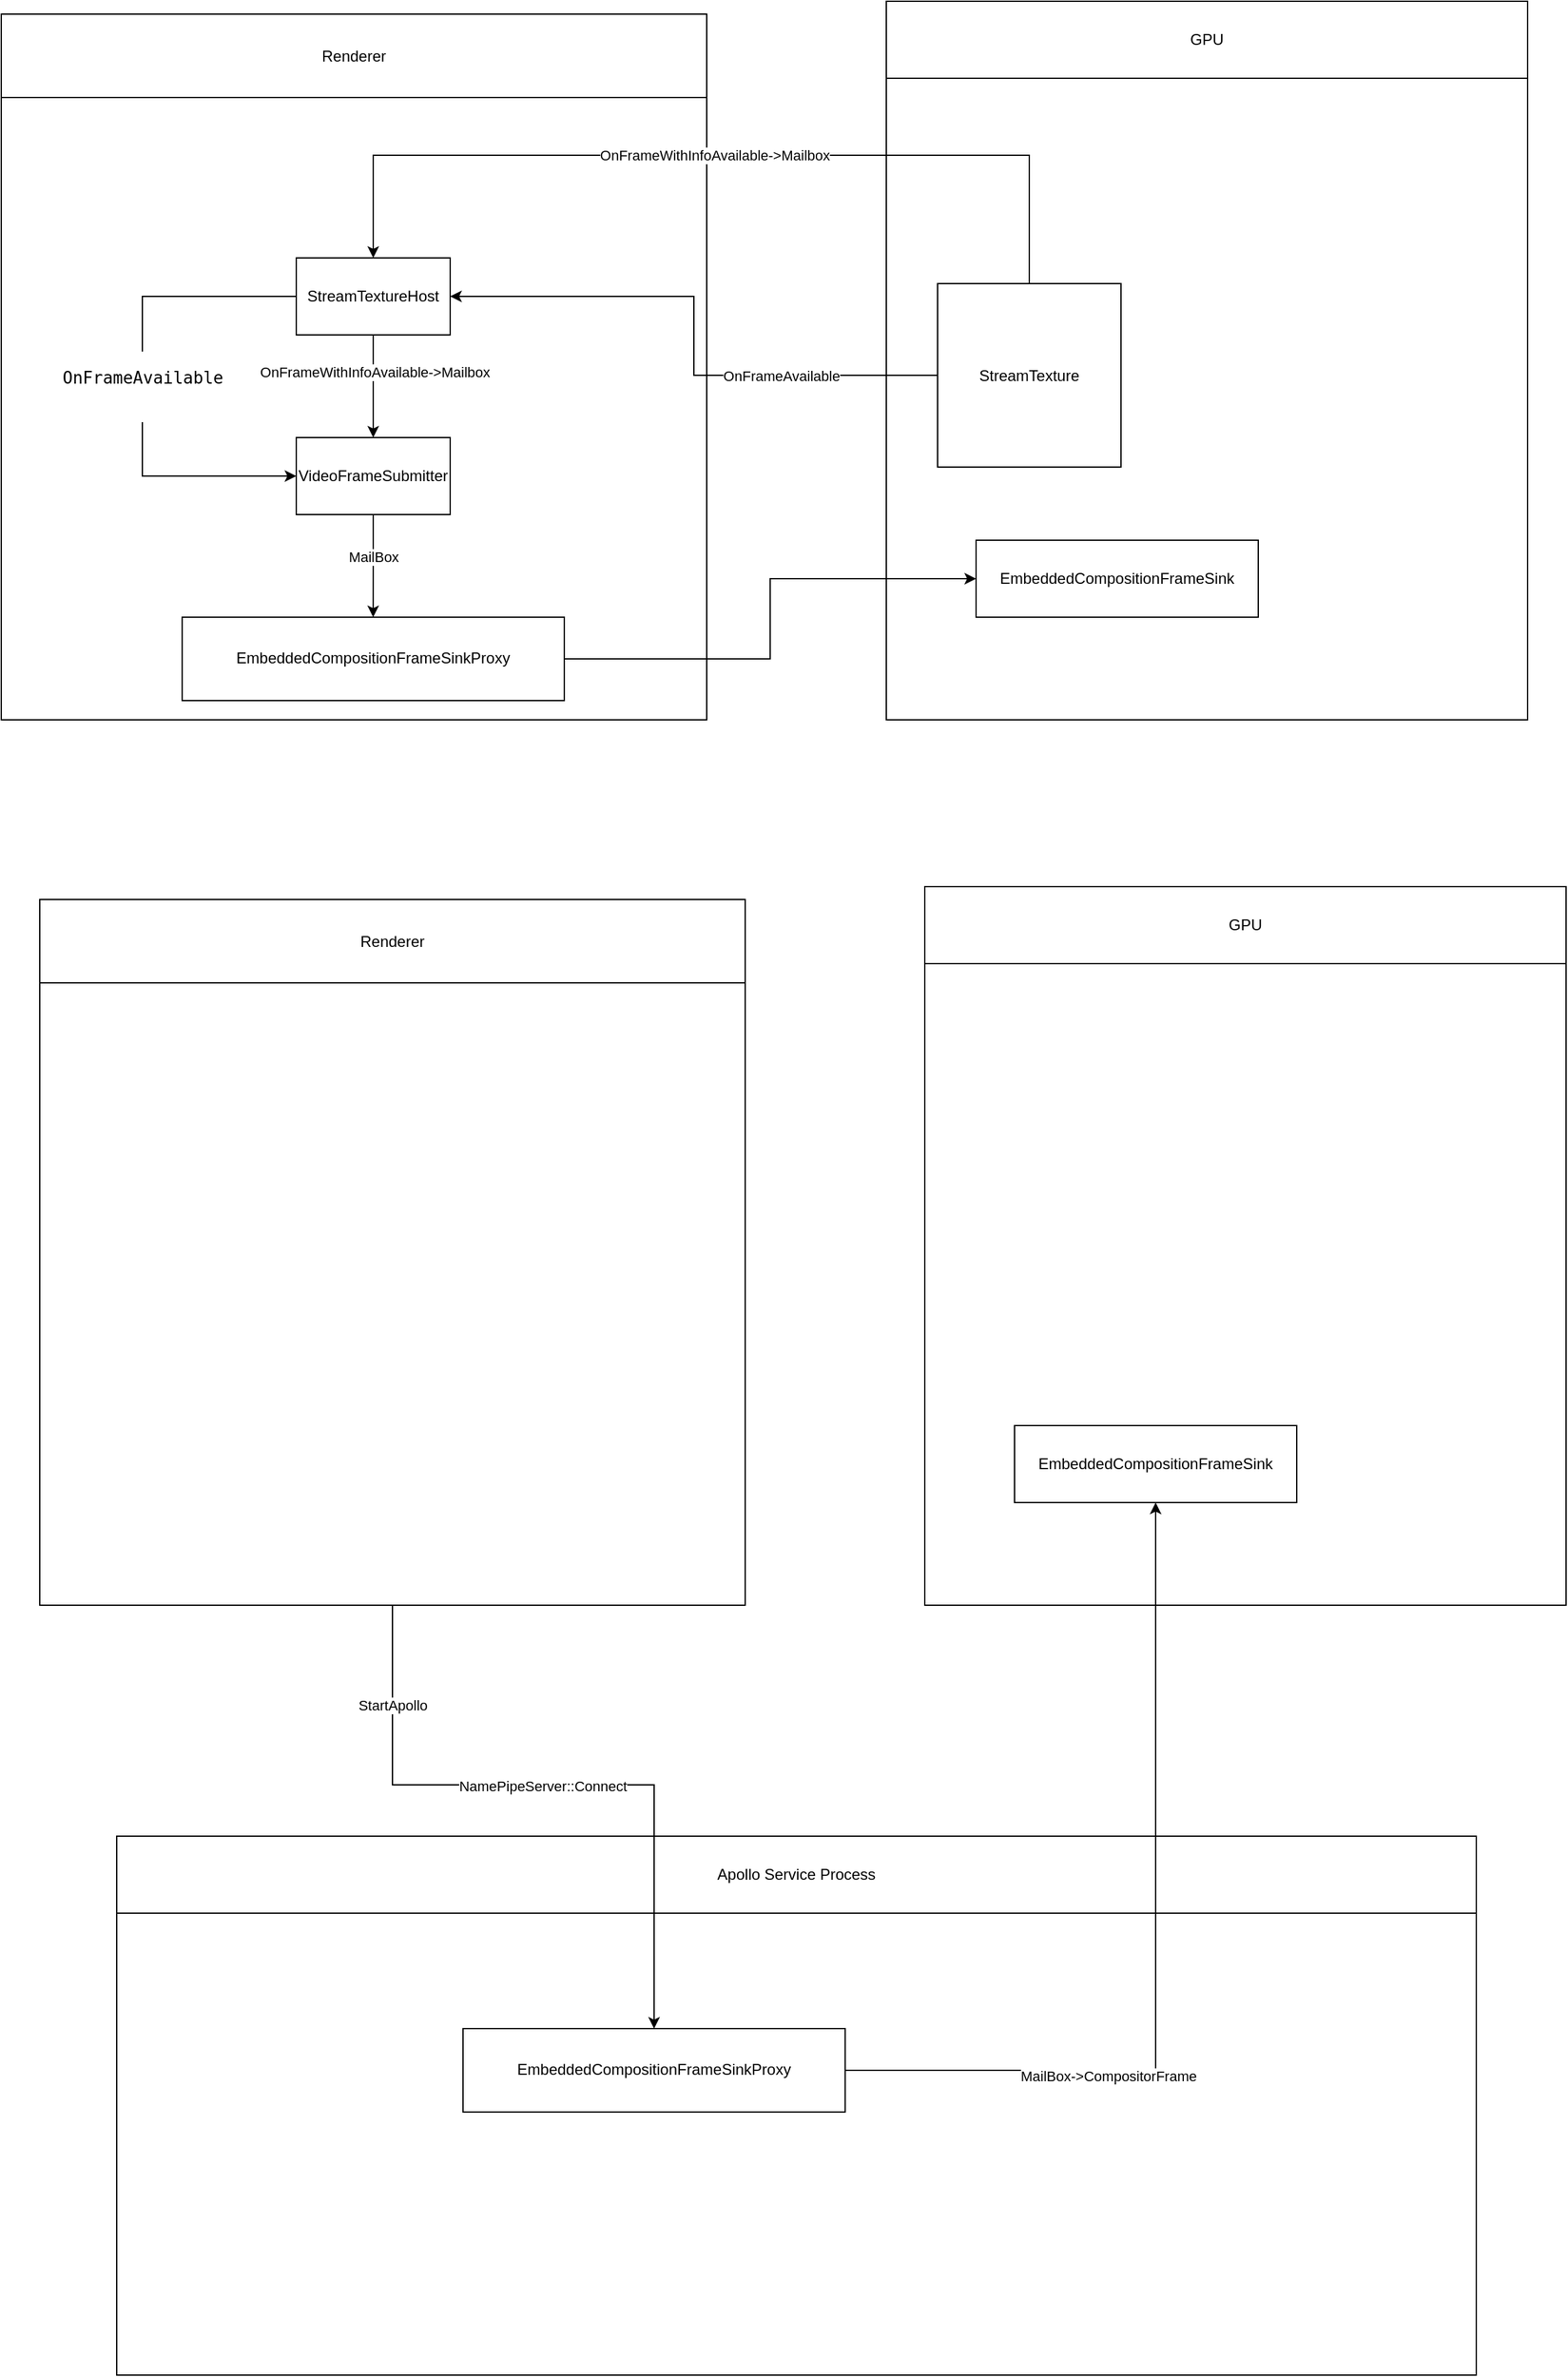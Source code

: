 <mxfile version="24.7.12">
  <diagram name="第 1 页" id="LiPbOftGQbgrzLmKm-nx">
    <mxGraphModel dx="2066" dy="1109" grid="1" gridSize="10" guides="1" tooltips="1" connect="1" arrows="1" fold="1" page="1" pageScale="1" pageWidth="827" pageHeight="1169" math="0" shadow="0">
      <root>
        <mxCell id="0" />
        <mxCell id="1" parent="0" />
        <mxCell id="ApiQ-BtPgv3KfkFpJTZq-10" value="" style="group" vertex="1" connectable="0" parent="1">
          <mxGeometry x="120" y="350" width="550" height="550" as="geometry" />
        </mxCell>
        <mxCell id="ApiQ-BtPgv3KfkFpJTZq-8" value="" style="whiteSpace=wrap;html=1;aspect=fixed;align=left;" vertex="1" parent="ApiQ-BtPgv3KfkFpJTZq-10">
          <mxGeometry width="550" height="550" as="geometry" />
        </mxCell>
        <mxCell id="ApiQ-BtPgv3KfkFpJTZq-9" value="Renderer" style="rounded=0;whiteSpace=wrap;html=1;" vertex="1" parent="ApiQ-BtPgv3KfkFpJTZq-10">
          <mxGeometry width="550" height="65" as="geometry" />
        </mxCell>
        <mxCell id="ApiQ-BtPgv3KfkFpJTZq-16" value="EmbeddedCompositionFrameSinkProxy" style="whiteSpace=wrap;html=1;rounded=0;" vertex="1" parent="ApiQ-BtPgv3KfkFpJTZq-10">
          <mxGeometry x="141.043" y="469.997" width="297.917" height="65" as="geometry" />
        </mxCell>
        <mxCell id="ApiQ-BtPgv3KfkFpJTZq-3" value="" style="edgeStyle=orthogonalEdgeStyle;rounded=0;orthogonalLoop=1;jettySize=auto;html=1;" edge="1" parent="1" source="ApiQ-BtPgv3KfkFpJTZq-1" target="ApiQ-BtPgv3KfkFpJTZq-2">
          <mxGeometry relative="1" as="geometry" />
        </mxCell>
        <mxCell id="ApiQ-BtPgv3KfkFpJTZq-4" value="OnFrameWithInfoAvailable-&amp;gt;Mailbox" style="edgeLabel;html=1;align=center;verticalAlign=middle;resizable=0;points=[];" vertex="1" connectable="0" parent="ApiQ-BtPgv3KfkFpJTZq-3">
          <mxGeometry x="-0.275" y="1" relative="1" as="geometry">
            <mxPoint as="offset" />
          </mxGeometry>
        </mxCell>
        <UserObject label="&#xa;&lt;a style=&quot;margin: 0px; padding: 0px; box-sizing: border-box; border-color: var(--border); color: inherit; text-decoration: none; font-family: monospace; font-size: medium; font-style: normal; font-variant-ligatures: normal; font-variant-caps: normal; font-weight: 400; letter-spacing: normal; orphans: 2; text-align: start; text-indent: 0px; text-transform: none; widows: 2; word-spacing: 0px; -webkit-text-stroke-width: 0px; white-space: pre; background-color: rgb(255, 255, 255);&quot; data-key=&quot;89&quot; href=&quot;https://source.chromium.org/chromium/chromium/src/+/main:content/renderer/media/android/stream_texture_factory.cc;drc=a150b50c0ff706af12c449c7fccd3cf2745e2061;bpv=1;bpt=1;l=84?gsn=OnFrameAvailable&amp;amp;gs=KYTHE%3A%2F%2Fkythe%3A%2F%2Fchromium.googlesource.com%2Fcodesearch%2Fchromium%2Fsrc%2F%2Fmain%3Flang%3Dc%252B%252B%3Fpath%3Dcontent%2Frenderer%2Fmedia%2Fandroid%2Fstream_texture_factory.cc%23bQwde8pxGFe8QK5NosUgznehglTQKpOsqDOtcCwnv28&quot; class=&quot;xrefs-decoration&quot;&gt;OnFrameAvailable&lt;/a&gt;&#xa;&#xa;" link="&#xa;&lt;a style=&quot;margin: 0px; padding: 0px; box-sizing: border-box; border-color: var(--border); color: inherit; text-decoration: none; font-family: monospace; font-size: medium; font-style: normal; font-variant-ligatures: normal; font-variant-caps: normal; font-weight: 400; letter-spacing: normal; orphans: 2; text-align: start; text-indent: 0px; text-transform: none; widows: 2; word-spacing: 0px; -webkit-text-stroke-width: 0px; white-space: pre; background-color: rgb(255, 255, 255);&quot; data-key=&quot;89&quot; href=&quot;https://source.chromium.org/chromium/chromium/src/+/main:content/renderer/media/android/stream_texture_factory.cc;drc=a150b50c0ff706af12c449c7fccd3cf2745e2061;bpv=1;bpt=1;l=84?gsn=OnFrameAvailable&amp;amp;gs=KYTHE%3A%2F%2Fkythe%3A%2F%2Fchromium.googlesource.com%2Fcodesearch%2Fchromium%2Fsrc%2F%2Fmain%3Flang%3Dc%252B%252B%3Fpath%3Dcontent%2Frenderer%2Fmedia%2Fandroid%2Fstream_texture_factory.cc%23bQwde8pxGFe8QK5NosUgznehglTQKpOsqDOtcCwnv28&quot; class=&quot;xrefs-decoration&quot;&gt;OnFrameAvailable&lt;/a&gt;&#xa;&#xa;" id="ApiQ-BtPgv3KfkFpJTZq-5">
          <mxCell style="edgeStyle=elbowEdgeStyle;rounded=0;orthogonalLoop=1;jettySize=auto;html=1;entryX=0;entryY=0.5;entryDx=0;entryDy=0;elbow=vertical;" edge="1" parent="1" source="ApiQ-BtPgv3KfkFpJTZq-1" target="ApiQ-BtPgv3KfkFpJTZq-2">
            <mxGeometry relative="1" as="geometry">
              <mxPoint x="260" y="690" as="targetPoint" />
              <Array as="points">
                <mxPoint x="230" y="640" />
              </Array>
              <mxPoint as="offset" />
            </mxGeometry>
          </mxCell>
        </UserObject>
        <mxCell id="ApiQ-BtPgv3KfkFpJTZq-1" value="StreamTextureHost" style="rounded=0;whiteSpace=wrap;html=1;" vertex="1" parent="1">
          <mxGeometry x="350" y="540" width="120" height="60" as="geometry" />
        </mxCell>
        <mxCell id="ApiQ-BtPgv3KfkFpJTZq-17" value="" style="edgeStyle=orthogonalEdgeStyle;rounded=0;orthogonalLoop=1;jettySize=auto;html=1;" edge="1" parent="1" source="ApiQ-BtPgv3KfkFpJTZq-2" target="ApiQ-BtPgv3KfkFpJTZq-16">
          <mxGeometry relative="1" as="geometry" />
        </mxCell>
        <mxCell id="ApiQ-BtPgv3KfkFpJTZq-20" value="MailBox" style="edgeLabel;html=1;align=center;verticalAlign=middle;resizable=0;points=[];" vertex="1" connectable="0" parent="ApiQ-BtPgv3KfkFpJTZq-17">
          <mxGeometry x="-0.192" relative="1" as="geometry">
            <mxPoint as="offset" />
          </mxGeometry>
        </mxCell>
        <mxCell id="ApiQ-BtPgv3KfkFpJTZq-2" value="VideoFrameSubmitter" style="whiteSpace=wrap;html=1;rounded=0;" vertex="1" parent="1">
          <mxGeometry x="350" y="680" width="120" height="60" as="geometry" />
        </mxCell>
        <mxCell id="ApiQ-BtPgv3KfkFpJTZq-21" value="" style="rounded=0;whiteSpace=wrap;html=1;" vertex="1" parent="1">
          <mxGeometry x="810" y="340" width="500" height="560" as="geometry" />
        </mxCell>
        <mxCell id="ApiQ-BtPgv3KfkFpJTZq-22" value="GPU" style="rounded=0;whiteSpace=wrap;html=1;" vertex="1" parent="1">
          <mxGeometry x="810" y="340" width="500" height="60" as="geometry" />
        </mxCell>
        <mxCell id="ApiQ-BtPgv3KfkFpJTZq-11" value="StreamTexture" style="whiteSpace=wrap;html=1;aspect=fixed;" vertex="1" parent="1">
          <mxGeometry x="850" y="560" width="143" height="143" as="geometry" />
        </mxCell>
        <mxCell id="ApiQ-BtPgv3KfkFpJTZq-18" value="EmbeddedCompositionFrameSink" style="whiteSpace=wrap;html=1;rounded=0;" vertex="1" parent="1">
          <mxGeometry x="880" y="760" width="220" height="60" as="geometry" />
        </mxCell>
        <UserObject label="OnFrameWithInfoAvailable-&amp;gt;Mailbox" link="&#xa;&lt;a style=&quot;forced-color-adjust: none; font-style: normal; font-variant-ligatures: normal; font-variant-caps: normal; font-weight: 400; letter-spacing: normal; orphans: 2; text-indent: 0px; text-transform: none; widows: 2; word-spacing: 0px; -webkit-text-stroke-width: 0px; white-space: pre; margin: 0px; padding: 0px; box-sizing: border-box; border-color: var(--border); text-decoration-line: none; font-family: monospace; font-size: medium; text-align: start;&quot; data-key=&quot;98&quot; href=&quot;https://source.chromium.org/chromium/chromium/src/+/main:content/renderer/media/android/stream_texture_factory.cc;drc=a150b50c0ff706af12c449c7fccd3cf2745e2061;bpv=1;bpt=1;l=90?gsn=OnFrameWithInfoAvailable&amp;amp;gs=KYTHE%3A%2F%2Fkythe%3A%2F%2Fchromium.googlesource.com%2Fcodesearch%2Fchromium%2Fsrc%2F%2Fmain%3Flang%3Dc%252B%252B%3Fpath%3Dcontent%2Frenderer%2Fmedia%2Fandroid%2Fstream_texture_factory.cc%23hpruNQi7dIm3cVIG2UPgs3AazQhBx6SGE2KFzJ-yTng&quot; class=&quot;xrefs-decoration&quot;&gt;OnFrameWithInfoAvailable&lt;/a&gt;&#xa;&#xa;" id="ApiQ-BtPgv3KfkFpJTZq-13">
          <mxCell style="edgeStyle=elbowEdgeStyle;rounded=0;orthogonalLoop=1;jettySize=auto;html=1;elbow=vertical;" edge="1" parent="1" source="ApiQ-BtPgv3KfkFpJTZq-11" target="ApiQ-BtPgv3KfkFpJTZq-1">
            <mxGeometry relative="1" as="geometry">
              <mxPoint x="860" y="450" as="targetPoint" />
              <Array as="points">
                <mxPoint x="640" y="460" />
              </Array>
            </mxGeometry>
          </mxCell>
        </UserObject>
        <mxCell id="ApiQ-BtPgv3KfkFpJTZq-19" value="" style="edgeStyle=orthogonalEdgeStyle;rounded=0;orthogonalLoop=1;jettySize=auto;html=1;" edge="1" parent="1" source="ApiQ-BtPgv3KfkFpJTZq-16" target="ApiQ-BtPgv3KfkFpJTZq-18">
          <mxGeometry relative="1" as="geometry" />
        </mxCell>
        <mxCell id="ApiQ-BtPgv3KfkFpJTZq-12" style="edgeStyle=orthogonalEdgeStyle;rounded=0;orthogonalLoop=1;jettySize=auto;html=1;" edge="1" parent="1" source="ApiQ-BtPgv3KfkFpJTZq-11" target="ApiQ-BtPgv3KfkFpJTZq-1">
          <mxGeometry relative="1" as="geometry" />
        </mxCell>
        <mxCell id="ApiQ-BtPgv3KfkFpJTZq-15" value="OnFrameAvailable" style="edgeLabel;html=1;align=center;verticalAlign=middle;resizable=0;points=[];" vertex="1" connectable="0" parent="ApiQ-BtPgv3KfkFpJTZq-12">
          <mxGeometry x="-0.444" y="1" relative="1" as="geometry">
            <mxPoint y="-1" as="offset" />
          </mxGeometry>
        </mxCell>
        <mxCell id="ApiQ-BtPgv3KfkFpJTZq-23" value="" style="group" vertex="1" connectable="0" parent="1">
          <mxGeometry x="150" y="1040" width="550" height="550" as="geometry" />
        </mxCell>
        <mxCell id="ApiQ-BtPgv3KfkFpJTZq-24" value="" style="whiteSpace=wrap;html=1;aspect=fixed;align=left;" vertex="1" parent="ApiQ-BtPgv3KfkFpJTZq-23">
          <mxGeometry width="550" height="550" as="geometry" />
        </mxCell>
        <mxCell id="ApiQ-BtPgv3KfkFpJTZq-25" value="Renderer" style="rounded=0;whiteSpace=wrap;html=1;" vertex="1" parent="ApiQ-BtPgv3KfkFpJTZq-23">
          <mxGeometry width="550" height="65" as="geometry" />
        </mxCell>
        <mxCell id="ApiQ-BtPgv3KfkFpJTZq-34" value="" style="rounded=0;whiteSpace=wrap;html=1;" vertex="1" parent="1">
          <mxGeometry x="840" y="1030" width="500" height="560" as="geometry" />
        </mxCell>
        <mxCell id="ApiQ-BtPgv3KfkFpJTZq-35" value="GPU" style="rounded=0;whiteSpace=wrap;html=1;" vertex="1" parent="1">
          <mxGeometry x="840" y="1030" width="500" height="60" as="geometry" />
        </mxCell>
        <mxCell id="ApiQ-BtPgv3KfkFpJTZq-37" value="EmbeddedCompositionFrameSink" style="whiteSpace=wrap;html=1;rounded=0;" vertex="1" parent="1">
          <mxGeometry x="910" y="1450" width="220" height="60" as="geometry" />
        </mxCell>
        <mxCell id="ApiQ-BtPgv3KfkFpJTZq-49" value="" style="rounded=0;whiteSpace=wrap;html=1;" vertex="1" parent="1">
          <mxGeometry x="210" y="1770" width="1060" height="420" as="geometry" />
        </mxCell>
        <mxCell id="ApiQ-BtPgv3KfkFpJTZq-50" value="Apollo Service Process" style="rounded=0;whiteSpace=wrap;html=1;" vertex="1" parent="1">
          <mxGeometry x="210" y="1770" width="1060" height="60" as="geometry" />
        </mxCell>
        <mxCell id="ApiQ-BtPgv3KfkFpJTZq-26" value="EmbeddedCompositionFrameSinkProxy" style="whiteSpace=wrap;html=1;rounded=0;" vertex="1" parent="1">
          <mxGeometry x="480.003" y="1919.997" width="297.917" height="65" as="geometry" />
        </mxCell>
        <mxCell id="ApiQ-BtPgv3KfkFpJTZq-39" value="" style="edgeStyle=orthogonalEdgeStyle;rounded=0;orthogonalLoop=1;jettySize=auto;html=1;" edge="1" parent="1" source="ApiQ-BtPgv3KfkFpJTZq-26" target="ApiQ-BtPgv3KfkFpJTZq-37">
          <mxGeometry relative="1" as="geometry" />
        </mxCell>
        <mxCell id="ApiQ-BtPgv3KfkFpJTZq-48" value="MailBox-&amp;gt;CompositorFrame" style="edgeLabel;html=1;align=center;verticalAlign=middle;resizable=0;points=[];" vertex="1" connectable="0" parent="ApiQ-BtPgv3KfkFpJTZq-39">
          <mxGeometry x="-0.403" y="-4" relative="1" as="geometry">
            <mxPoint as="offset" />
          </mxGeometry>
        </mxCell>
        <mxCell id="ApiQ-BtPgv3KfkFpJTZq-46" style="edgeStyle=orthogonalEdgeStyle;rounded=0;orthogonalLoop=1;jettySize=auto;html=1;entryX=0.5;entryY=0;entryDx=0;entryDy=0;" edge="1" parent="1" source="ApiQ-BtPgv3KfkFpJTZq-24" target="ApiQ-BtPgv3KfkFpJTZq-26">
          <mxGeometry relative="1" as="geometry">
            <Array as="points">
              <mxPoint x="425" y="1730" />
              <mxPoint x="629" y="1730" />
            </Array>
          </mxGeometry>
        </mxCell>
        <mxCell id="ApiQ-BtPgv3KfkFpJTZq-47" value="StartApollo" style="edgeLabel;html=1;align=center;verticalAlign=middle;resizable=0;points=[];" vertex="1" connectable="0" parent="ApiQ-BtPgv3KfkFpJTZq-46">
          <mxGeometry x="-0.709" relative="1" as="geometry">
            <mxPoint as="offset" />
          </mxGeometry>
        </mxCell>
        <mxCell id="ApiQ-BtPgv3KfkFpJTZq-51" value="NamePipeServer::Connect" style="edgeLabel;html=1;align=center;verticalAlign=middle;resizable=0;points=[];" vertex="1" connectable="0" parent="ApiQ-BtPgv3KfkFpJTZq-46">
          <mxGeometry x="-0.039" y="-1" relative="1" as="geometry">
            <mxPoint as="offset" />
          </mxGeometry>
        </mxCell>
      </root>
    </mxGraphModel>
  </diagram>
</mxfile>
